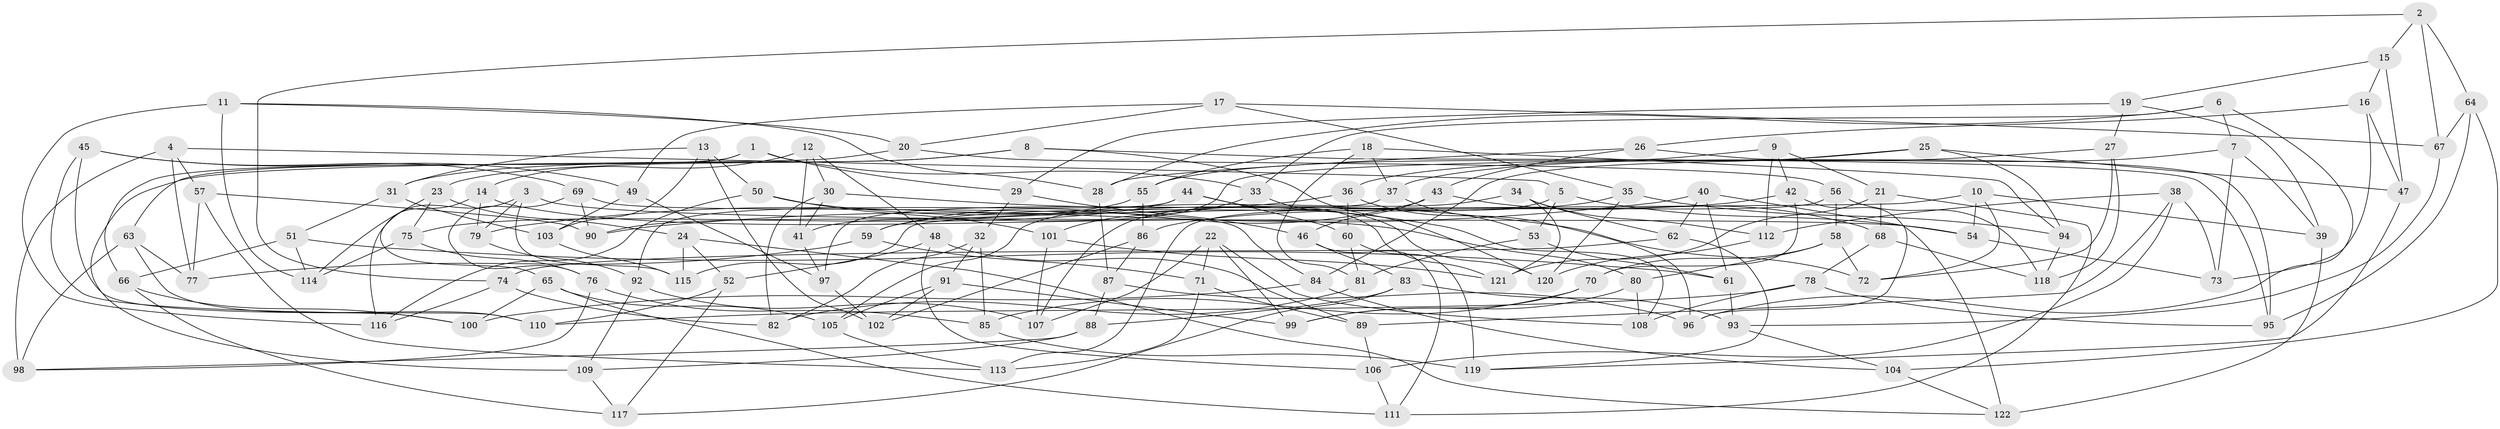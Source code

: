// Generated by graph-tools (version 1.1) at 2025/26/03/09/25 03:26:55]
// undirected, 122 vertices, 244 edges
graph export_dot {
graph [start="1"]
  node [color=gray90,style=filled];
  1;
  2;
  3;
  4;
  5;
  6;
  7;
  8;
  9;
  10;
  11;
  12;
  13;
  14;
  15;
  16;
  17;
  18;
  19;
  20;
  21;
  22;
  23;
  24;
  25;
  26;
  27;
  28;
  29;
  30;
  31;
  32;
  33;
  34;
  35;
  36;
  37;
  38;
  39;
  40;
  41;
  42;
  43;
  44;
  45;
  46;
  47;
  48;
  49;
  50;
  51;
  52;
  53;
  54;
  55;
  56;
  57;
  58;
  59;
  60;
  61;
  62;
  63;
  64;
  65;
  66;
  67;
  68;
  69;
  70;
  71;
  72;
  73;
  74;
  75;
  76;
  77;
  78;
  79;
  80;
  81;
  82;
  83;
  84;
  85;
  86;
  87;
  88;
  89;
  90;
  91;
  92;
  93;
  94;
  95;
  96;
  97;
  98;
  99;
  100;
  101;
  102;
  103;
  104;
  105;
  106;
  107;
  108;
  109;
  110;
  111;
  112;
  113;
  114;
  115;
  116;
  117;
  118;
  119;
  120;
  121;
  122;
  1 -- 33;
  1 -- 29;
  1 -- 66;
  1 -- 63;
  2 -- 67;
  2 -- 74;
  2 -- 64;
  2 -- 15;
  3 -- 116;
  3 -- 79;
  3 -- 54;
  3 -- 115;
  4 -- 57;
  4 -- 5;
  4 -- 77;
  4 -- 98;
  5 -- 107;
  5 -- 54;
  5 -- 53;
  6 -- 28;
  6 -- 33;
  6 -- 96;
  6 -- 7;
  7 -- 39;
  7 -- 37;
  7 -- 73;
  8 -- 31;
  8 -- 23;
  8 -- 120;
  8 -- 95;
  9 -- 112;
  9 -- 42;
  9 -- 41;
  9 -- 21;
  10 -- 39;
  10 -- 115;
  10 -- 72;
  10 -- 54;
  11 -- 116;
  11 -- 28;
  11 -- 114;
  11 -- 20;
  12 -- 30;
  12 -- 48;
  12 -- 41;
  12 -- 14;
  13 -- 103;
  13 -- 31;
  13 -- 102;
  13 -- 50;
  14 -- 79;
  14 -- 80;
  14 -- 65;
  15 -- 19;
  15 -- 47;
  15 -- 16;
  16 -- 47;
  16 -- 26;
  16 -- 73;
  17 -- 67;
  17 -- 20;
  17 -- 49;
  17 -- 35;
  18 -- 37;
  18 -- 81;
  18 -- 55;
  18 -- 94;
  19 -- 27;
  19 -- 29;
  19 -- 39;
  20 -- 56;
  20 -- 109;
  21 -- 111;
  21 -- 121;
  21 -- 68;
  22 -- 108;
  22 -- 107;
  22 -- 99;
  22 -- 71;
  23 -- 24;
  23 -- 75;
  23 -- 114;
  24 -- 122;
  24 -- 115;
  24 -- 52;
  25 -- 47;
  25 -- 94;
  25 -- 84;
  25 -- 55;
  26 -- 43;
  26 -- 95;
  26 -- 28;
  27 -- 36;
  27 -- 72;
  27 -- 118;
  28 -- 87;
  29 -- 46;
  29 -- 32;
  30 -- 82;
  30 -- 41;
  30 -- 72;
  31 -- 51;
  31 -- 103;
  32 -- 91;
  32 -- 85;
  32 -- 82;
  33 -- 101;
  33 -- 120;
  34 -- 105;
  34 -- 121;
  34 -- 62;
  34 -- 112;
  35 -- 94;
  35 -- 120;
  35 -- 59;
  36 -- 60;
  36 -- 79;
  36 -- 96;
  37 -- 53;
  37 -- 97;
  38 -- 73;
  38 -- 112;
  38 -- 106;
  38 -- 89;
  39 -- 122;
  40 -- 62;
  40 -- 122;
  40 -- 61;
  40 -- 90;
  41 -- 97;
  42 -- 96;
  42 -- 70;
  42 -- 86;
  43 -- 68;
  43 -- 46;
  43 -- 59;
  44 -- 121;
  44 -- 75;
  44 -- 92;
  44 -- 60;
  45 -- 49;
  45 -- 100;
  45 -- 69;
  45 -- 110;
  46 -- 111;
  46 -- 83;
  47 -- 119;
  48 -- 106;
  48 -- 89;
  48 -- 52;
  49 -- 103;
  49 -- 97;
  50 -- 101;
  50 -- 108;
  50 -- 116;
  51 -- 66;
  51 -- 61;
  51 -- 114;
  52 -- 110;
  52 -- 117;
  53 -- 61;
  53 -- 81;
  54 -- 73;
  55 -- 86;
  55 -- 90;
  56 -- 118;
  56 -- 113;
  56 -- 58;
  57 -- 90;
  57 -- 113;
  57 -- 77;
  58 -- 70;
  58 -- 72;
  58 -- 80;
  59 -- 77;
  59 -- 71;
  60 -- 81;
  60 -- 119;
  61 -- 93;
  62 -- 74;
  62 -- 119;
  63 -- 77;
  63 -- 98;
  63 -- 110;
  64 -- 104;
  64 -- 67;
  64 -- 95;
  65 -- 100;
  65 -- 105;
  65 -- 111;
  66 -- 117;
  66 -- 100;
  67 -- 93;
  68 -- 118;
  68 -- 78;
  69 -- 84;
  69 -- 90;
  69 -- 76;
  70 -- 85;
  70 -- 99;
  71 -- 89;
  71 -- 113;
  74 -- 116;
  74 -- 82;
  75 -- 76;
  75 -- 114;
  76 -- 85;
  76 -- 98;
  78 -- 110;
  78 -- 95;
  78 -- 108;
  79 -- 92;
  80 -- 99;
  80 -- 108;
  81 -- 82;
  83 -- 88;
  83 -- 117;
  83 -- 93;
  84 -- 104;
  84 -- 100;
  85 -- 119;
  86 -- 87;
  86 -- 102;
  87 -- 88;
  87 -- 96;
  88 -- 109;
  88 -- 98;
  89 -- 106;
  91 -- 99;
  91 -- 105;
  91 -- 102;
  92 -- 109;
  92 -- 107;
  93 -- 104;
  94 -- 118;
  97 -- 102;
  101 -- 107;
  101 -- 121;
  103 -- 115;
  104 -- 122;
  105 -- 113;
  106 -- 111;
  109 -- 117;
  112 -- 120;
}
